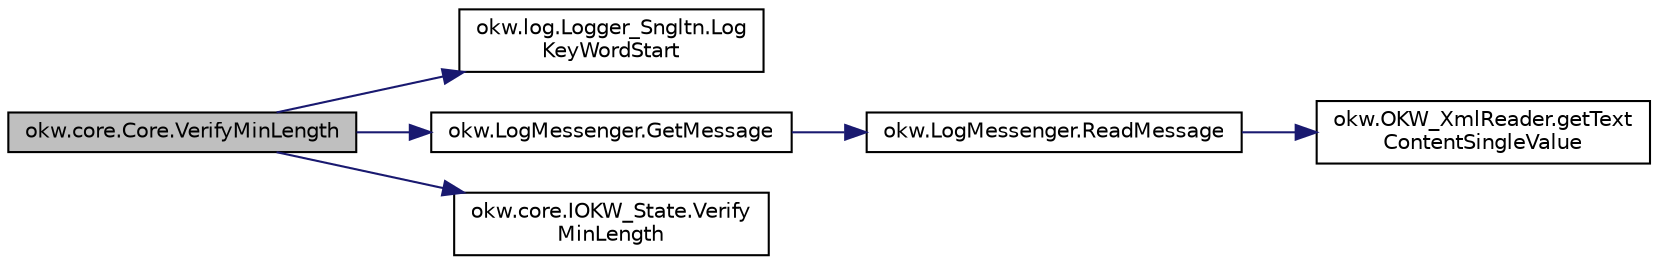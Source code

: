 digraph "okw.core.Core.VerifyMinLength"
{
 // INTERACTIVE_SVG=YES
 // LATEX_PDF_SIZE
  edge [fontname="Helvetica",fontsize="10",labelfontname="Helvetica",labelfontsize="10"];
  node [fontname="Helvetica",fontsize="10",shape=record];
  rankdir="LR";
  Node4593 [label="okw.core.Core.VerifyMinLength",height=0.2,width=0.4,color="black", fillcolor="grey75", style="filled", fontcolor="black",tooltip="Checks the minimum number of characters that has to be entert."];
  Node4593 -> Node4594 [color="midnightblue",fontsize="10",style="solid",fontname="Helvetica"];
  Node4594 [label="okw.log.Logger_Sngltn.Log\lKeyWordStart",height=0.2,width=0.4,color="black", fillcolor="white", style="filled",URL="$classokw_1_1log_1_1_logger___sngltn.html#a70ec25e200e00ecefc544e8fd371d2ef",tooltip="Ausgabe eines Schlüsselwortes."];
  Node4593 -> Node4595 [color="midnightblue",fontsize="10",style="solid",fontname="Helvetica"];
  Node4595 [label="okw.LogMessenger.GetMessage",height=0.2,width=0.4,color="black", fillcolor="white", style="filled",URL="$classokw_1_1_log_messenger.html#af225d1f037d47b3b085175c09d78bdd2",tooltip="Holt die Log-Meldung für MethodeNmae/Textkey ohne weitere Parameter."];
  Node4595 -> Node4596 [color="midnightblue",fontsize="10",style="solid",fontname="Helvetica"];
  Node4596 [label="okw.LogMessenger.ReadMessage",height=0.2,width=0.4,color="black", fillcolor="white", style="filled",URL="$classokw_1_1_log_messenger.html#a530cd6ab82ec82a04206a2e976ec06e3",tooltip="Interne Kernfunktion holt die Log-Meldung mit Platzhaltern aus der XML-Datei."];
  Node4596 -> Node4597 [color="midnightblue",fontsize="10",style="solid",fontname="Helvetica"];
  Node4597 [label="okw.OKW_XmlReader.getText\lContentSingleValue",height=0.2,width=0.4,color="black", fillcolor="white", style="filled",URL="$classokw_1_1_o_k_w___xml_reader.html#ab920b5335a2e1429c14cc5f8e79f39eb",tooltip="Lies den TextContent eines Tag."];
  Node4593 -> Node4598 [color="midnightblue",fontsize="10",style="solid",fontname="Helvetica"];
  Node4598 [label="okw.core.IOKW_State.Verify\lMinLength",height=0.2,width=0.4,color="black", fillcolor="white", style="filled",URL="$interfaceokw_1_1core_1_1_i_o_k_w___state.html#a168a06d8a3305e86fd7e4e269ba6b40e",tooltip="Checks the minimum number of characters that has to be entert."];
}
